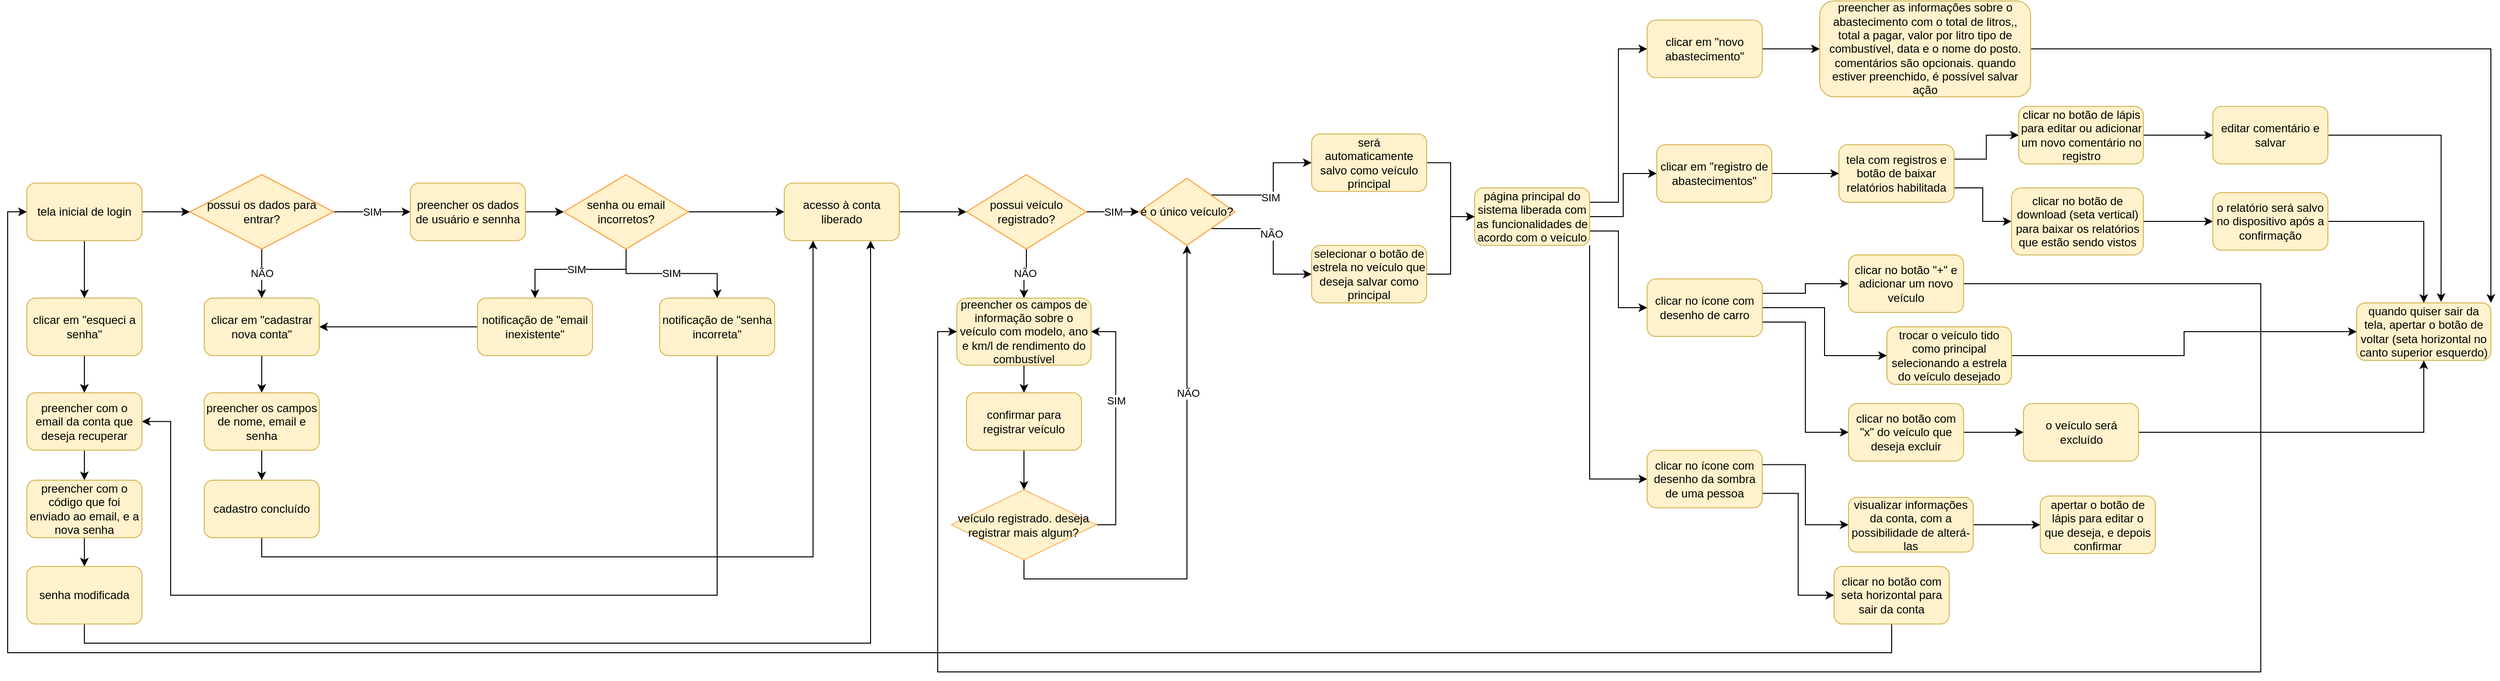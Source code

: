 <mxfile version="17.4.2" type="google"><diagram id="ZoI_1ui2Zdxoqg4NZlfS" name="Page-1"><mxGraphModel grid="1" page="1" gridSize="10" guides="1" tooltips="1" connect="1" arrows="1" fold="1" pageScale="1" pageWidth="5000" pageHeight="5000" math="0" shadow="0"><root><mxCell id="0"/><mxCell id="1" parent="0"/><mxCell id="pUQpOhqcm3GhrHdjvnAf-39" style="edgeStyle=orthogonalEdgeStyle;rounded=0;orthogonalLoop=1;jettySize=auto;html=1;exitX=0;exitY=0.5;exitDx=0;exitDy=0;entryX=1;entryY=0.5;entryDx=0;entryDy=0;" edge="1" parent="1" source="pUQpOhqcm3GhrHdjvnAf-1" target="pUQpOhqcm3GhrHdjvnAf-13"><mxGeometry relative="1" as="geometry"/></mxCell><mxCell id="pUQpOhqcm3GhrHdjvnAf-1" value="notificação de &quot;email inexistente&quot;" style="rounded=1;whiteSpace=wrap;html=1;fillColor=#fff2cc;strokeColor=#d6b656;" vertex="1" parent="1"><mxGeometry x="530" y="240" width="120" height="60" as="geometry"/></mxCell><mxCell id="pUQpOhqcm3GhrHdjvnAf-35" style="edgeStyle=orthogonalEdgeStyle;rounded=0;orthogonalLoop=1;jettySize=auto;html=1;exitX=1;exitY=0.5;exitDx=0;exitDy=0;entryX=0;entryY=0.5;entryDx=0;entryDy=0;" edge="1" parent="1" source="pUQpOhqcm3GhrHdjvnAf-3" target="pUQpOhqcm3GhrHdjvnAf-5"><mxGeometry relative="1" as="geometry"/></mxCell><mxCell id="pUQpOhqcm3GhrHdjvnAf-3" value="preencher os dados de usuário e sennha" style="rounded=1;whiteSpace=wrap;html=1;fillColor=#fff2cc;strokeColor=#d6b656;" vertex="1" parent="1"><mxGeometry x="460" y="120" width="120" height="60" as="geometry"/></mxCell><mxCell id="pUQpOhqcm3GhrHdjvnAf-41" style="edgeStyle=orthogonalEdgeStyle;rounded=0;orthogonalLoop=1;jettySize=auto;html=1;exitX=0.5;exitY=1;exitDx=0;exitDy=0;entryX=0.5;entryY=0;entryDx=0;entryDy=0;" edge="1" parent="1" source="pUQpOhqcm3GhrHdjvnAf-4" target="pUQpOhqcm3GhrHdjvnAf-12"><mxGeometry relative="1" as="geometry"/></mxCell><mxCell id="pUQpOhqcm3GhrHdjvnAf-42" style="edgeStyle=orthogonalEdgeStyle;rounded=0;orthogonalLoop=1;jettySize=auto;html=1;exitX=1;exitY=0.5;exitDx=0;exitDy=0;entryX=0;entryY=0.5;entryDx=0;entryDy=0;" edge="1" parent="1" source="pUQpOhqcm3GhrHdjvnAf-4" target="pUQpOhqcm3GhrHdjvnAf-19"><mxGeometry relative="1" as="geometry"/></mxCell><mxCell id="pUQpOhqcm3GhrHdjvnAf-4" value="tela inicial de login&lt;br&gt;" style="rounded=1;whiteSpace=wrap;html=1;fillColor=#fff2cc;strokeColor=#d6b656;" vertex="1" parent="1"><mxGeometry x="60" y="120" width="120" height="60" as="geometry"/></mxCell><mxCell id="pUQpOhqcm3GhrHdjvnAf-37" value="SIM" style="edgeStyle=orthogonalEdgeStyle;rounded=0;orthogonalLoop=1;jettySize=auto;html=1;exitX=0.5;exitY=1;exitDx=0;exitDy=0;entryX=0.5;entryY=0;entryDx=0;entryDy=0;" edge="1" parent="1" source="pUQpOhqcm3GhrHdjvnAf-5" target="pUQpOhqcm3GhrHdjvnAf-1"><mxGeometry relative="1" as="geometry"><Array as="points"><mxPoint x="685" y="210"/><mxPoint x="590" y="210"/></Array></mxGeometry></mxCell><mxCell id="pUQpOhqcm3GhrHdjvnAf-38" value="SIM" style="edgeStyle=orthogonalEdgeStyle;rounded=0;orthogonalLoop=1;jettySize=auto;html=1;entryX=0.5;entryY=0;entryDx=0;entryDy=0;" edge="1" parent="1" source="pUQpOhqcm3GhrHdjvnAf-5" target="pUQpOhqcm3GhrHdjvnAf-10"><mxGeometry relative="1" as="geometry"/></mxCell><mxCell id="pUQpOhqcm3GhrHdjvnAf-49" style="edgeStyle=orthogonalEdgeStyle;rounded=0;orthogonalLoop=1;jettySize=auto;html=1;exitX=1;exitY=0.5;exitDx=0;exitDy=0;entryX=0;entryY=0.5;entryDx=0;entryDy=0;" edge="1" parent="1" source="pUQpOhqcm3GhrHdjvnAf-5" target="pUQpOhqcm3GhrHdjvnAf-14"><mxGeometry relative="1" as="geometry"/></mxCell><mxCell id="pUQpOhqcm3GhrHdjvnAf-5" value="senha ou email incorretos?" style="rhombus;whiteSpace=wrap;html=1;fillColor=#fff2cc;strokeColor=#FF9933;" vertex="1" parent="1"><mxGeometry x="620" y="111.25" width="130" height="77.5" as="geometry"/></mxCell><mxCell id="pUQpOhqcm3GhrHdjvnAf-51" style="edgeStyle=orthogonalEdgeStyle;rounded=0;orthogonalLoop=1;jettySize=auto;html=1;exitX=0.5;exitY=1;exitDx=0;exitDy=0;entryX=0.25;entryY=1;entryDx=0;entryDy=0;" edge="1" parent="1" source="pUQpOhqcm3GhrHdjvnAf-6" target="pUQpOhqcm3GhrHdjvnAf-14"><mxGeometry relative="1" as="geometry"/></mxCell><mxCell id="pUQpOhqcm3GhrHdjvnAf-6" value="cadastro concluído" style="rounded=1;whiteSpace=wrap;html=1;fillColor=#fff2cc;strokeColor=#d6b656;" vertex="1" parent="1"><mxGeometry x="245" y="430" width="120" height="60" as="geometry"/></mxCell><mxCell id="pUQpOhqcm3GhrHdjvnAf-45" style="edgeStyle=orthogonalEdgeStyle;rounded=0;orthogonalLoop=1;jettySize=auto;html=1;exitX=0.5;exitY=1;exitDx=0;exitDy=0;" edge="1" parent="1" source="pUQpOhqcm3GhrHdjvnAf-7" target="pUQpOhqcm3GhrHdjvnAf-8"><mxGeometry relative="1" as="geometry"/></mxCell><mxCell id="pUQpOhqcm3GhrHdjvnAf-7" value="preencher com o código que foi enviado ao email, e a nova senha" style="rounded=1;whiteSpace=wrap;html=1;fillColor=#fff2cc;strokeColor=#d6b656;" vertex="1" parent="1"><mxGeometry x="60" y="430" width="120" height="60" as="geometry"/></mxCell><mxCell id="pUQpOhqcm3GhrHdjvnAf-48" style="edgeStyle=orthogonalEdgeStyle;rounded=0;orthogonalLoop=1;jettySize=auto;html=1;exitX=0.5;exitY=1;exitDx=0;exitDy=0;entryX=0.75;entryY=1;entryDx=0;entryDy=0;" edge="1" parent="1" source="pUQpOhqcm3GhrHdjvnAf-8" target="pUQpOhqcm3GhrHdjvnAf-14"><mxGeometry relative="1" as="geometry"><mxPoint x="920" y="190" as="targetPoint"/></mxGeometry></mxCell><mxCell id="pUQpOhqcm3GhrHdjvnAf-8" value="senha modificada" style="rounded=1;whiteSpace=wrap;html=1;fillColor=#fff2cc;strokeColor=#d6b656;" vertex="1" parent="1"><mxGeometry x="60" y="520" width="120" height="60" as="geometry"/></mxCell><mxCell id="pUQpOhqcm3GhrHdjvnAf-55" style="edgeStyle=orthogonalEdgeStyle;rounded=0;orthogonalLoop=1;jettySize=auto;html=1;exitX=0.5;exitY=1;exitDx=0;exitDy=0;entryX=1;entryY=0.5;entryDx=0;entryDy=0;" edge="1" parent="1" source="pUQpOhqcm3GhrHdjvnAf-10" target="pUQpOhqcm3GhrHdjvnAf-11"><mxGeometry relative="1" as="geometry"><Array as="points"><mxPoint x="780" y="550"/><mxPoint x="210" y="550"/><mxPoint x="210" y="369"/></Array></mxGeometry></mxCell><mxCell id="pUQpOhqcm3GhrHdjvnAf-10" value="notificação de &quot;senha incorreta&quot;" style="rounded=1;whiteSpace=wrap;html=1;fillColor=#fff2cc;strokeColor=#d6b656;" vertex="1" parent="1"><mxGeometry x="720" y="240" width="120" height="60" as="geometry"/></mxCell><mxCell id="pUQpOhqcm3GhrHdjvnAf-44" style="edgeStyle=orthogonalEdgeStyle;rounded=0;orthogonalLoop=1;jettySize=auto;html=1;exitX=0.5;exitY=1;exitDx=0;exitDy=0;entryX=0.5;entryY=0;entryDx=0;entryDy=0;" edge="1" parent="1" source="pUQpOhqcm3GhrHdjvnAf-11" target="pUQpOhqcm3GhrHdjvnAf-7"><mxGeometry relative="1" as="geometry"/></mxCell><mxCell id="pUQpOhqcm3GhrHdjvnAf-11" value="preencher com o email da conta que deseja recuperar" style="rounded=1;whiteSpace=wrap;html=1;fillColor=#fff2cc;strokeColor=#d6b656;" vertex="1" parent="1"><mxGeometry x="60" y="338.75" width="120" height="60" as="geometry"/></mxCell><mxCell id="pUQpOhqcm3GhrHdjvnAf-43" style="edgeStyle=orthogonalEdgeStyle;rounded=0;orthogonalLoop=1;jettySize=auto;html=1;exitX=0.5;exitY=1;exitDx=0;exitDy=0;entryX=0.5;entryY=0;entryDx=0;entryDy=0;" edge="1" parent="1" source="pUQpOhqcm3GhrHdjvnAf-12" target="pUQpOhqcm3GhrHdjvnAf-11"><mxGeometry relative="1" as="geometry"/></mxCell><mxCell id="pUQpOhqcm3GhrHdjvnAf-12" value="clicar em &quot;esqueci a senha&quot;" style="rounded=1;whiteSpace=wrap;html=1;fillColor=#fff2cc;strokeColor=#d6b656;" vertex="1" parent="1"><mxGeometry x="60" y="240" width="120" height="60" as="geometry"/></mxCell><mxCell id="pUQpOhqcm3GhrHdjvnAf-34" style="edgeStyle=orthogonalEdgeStyle;rounded=0;orthogonalLoop=1;jettySize=auto;html=1;exitX=0.5;exitY=1;exitDx=0;exitDy=0;entryX=0.5;entryY=0;entryDx=0;entryDy=0;" edge="1" parent="1" source="pUQpOhqcm3GhrHdjvnAf-13" target="pUQpOhqcm3GhrHdjvnAf-22"><mxGeometry relative="1" as="geometry"/></mxCell><mxCell id="pUQpOhqcm3GhrHdjvnAf-13" value="clicar em &quot;cadastrar nova conta&quot;" style="rounded=1;whiteSpace=wrap;html=1;fillColor=#fff2cc;strokeColor=#d6b656;" vertex="1" parent="1"><mxGeometry x="245" y="240" width="120" height="60" as="geometry"/></mxCell><mxCell id="pUQpOhqcm3GhrHdjvnAf-56" style="edgeStyle=orthogonalEdgeStyle;rounded=0;orthogonalLoop=1;jettySize=auto;html=1;exitX=1;exitY=0.5;exitDx=0;exitDy=0;entryX=0;entryY=0.5;entryDx=0;entryDy=0;" edge="1" parent="1" source="pUQpOhqcm3GhrHdjvnAf-14" target="pUQpOhqcm3GhrHdjvnAf-17"><mxGeometry relative="1" as="geometry"/></mxCell><mxCell id="pUQpOhqcm3GhrHdjvnAf-14" value="acesso à conta liberado" style="rounded=1;whiteSpace=wrap;html=1;fillColor=#fff2cc;strokeColor=#d6b656;" vertex="1" parent="1"><mxGeometry x="850" y="120" width="120" height="60" as="geometry"/></mxCell><mxCell id="pUQpOhqcm3GhrHdjvnAf-65" value="NÃO" style="edgeStyle=orthogonalEdgeStyle;rounded=0;orthogonalLoop=1;jettySize=auto;html=1;exitX=0.5;exitY=1;exitDx=0;exitDy=0;entryX=0.5;entryY=0;entryDx=0;entryDy=0;" edge="1" parent="1" source="pUQpOhqcm3GhrHdjvnAf-17" target="pUQpOhqcm3GhrHdjvnAf-61"><mxGeometry relative="1" as="geometry"/></mxCell><mxCell id="HokVflq2VfqwQv7ntt71-1" value="SIM" style="edgeStyle=orthogonalEdgeStyle;rounded=0;orthogonalLoop=1;jettySize=auto;html=1;exitX=1;exitY=0.5;exitDx=0;exitDy=0;entryX=0;entryY=0.5;entryDx=0;entryDy=0;" edge="1" parent="1" source="pUQpOhqcm3GhrHdjvnAf-17" target="RvIB7qG2iBsOtvZEFiWz-10"><mxGeometry relative="1" as="geometry"/></mxCell><mxCell id="pUQpOhqcm3GhrHdjvnAf-17" value="possui veículo registrado?" style="rhombus;whiteSpace=wrap;html=1;fillColor=#fff2cc;strokeColor=#FF9933;" vertex="1" parent="1"><mxGeometry x="1040" y="111.25" width="125" height="77.5" as="geometry"/></mxCell><mxCell id="pUQpOhqcm3GhrHdjvnAf-27" value="NÃO" style="edgeStyle=orthogonalEdgeStyle;rounded=0;orthogonalLoop=1;jettySize=auto;html=1;" edge="1" parent="1" source="pUQpOhqcm3GhrHdjvnAf-19" target="pUQpOhqcm3GhrHdjvnAf-13"><mxGeometry relative="1" as="geometry"/></mxCell><mxCell id="pUQpOhqcm3GhrHdjvnAf-30" value="SIM" style="edgeStyle=orthogonalEdgeStyle;rounded=0;orthogonalLoop=1;jettySize=auto;html=1;" edge="1" parent="1" source="pUQpOhqcm3GhrHdjvnAf-19" target="pUQpOhqcm3GhrHdjvnAf-3"><mxGeometry relative="1" as="geometry"><Array as="points"><mxPoint x="410" y="150"/><mxPoint x="410" y="150"/></Array></mxGeometry></mxCell><mxCell id="pUQpOhqcm3GhrHdjvnAf-19" value="possui os dados para entrar?" style="rhombus;whiteSpace=wrap;html=1;fillColor=#fff2cc;strokeColor=#FF9933;" vertex="1" parent="1"><mxGeometry x="230" y="111.25" width="150" height="77.5" as="geometry"/></mxCell><mxCell id="RvIB7qG2iBsOtvZEFiWz-1" style="edgeStyle=orthogonalEdgeStyle;rounded=0;orthogonalLoop=1;jettySize=auto;html=1;exitX=1;exitY=0.5;exitDx=0;exitDy=0;entryX=1;entryY=0.5;entryDx=0;entryDy=0;" edge="1" parent="1" source="pUQpOhqcm3GhrHdjvnAf-20" target="pUQpOhqcm3GhrHdjvnAf-61"><mxGeometry relative="1" as="geometry"/></mxCell><mxCell id="RvIB7qG2iBsOtvZEFiWz-2" value="SIM" style="edgeLabel;html=1;align=center;verticalAlign=middle;resizable=0;points=[];" connectable="0" vertex="1" parent="RvIB7qG2iBsOtvZEFiWz-1"><mxGeometry x="0.209" relative="1" as="geometry"><mxPoint as="offset"/></mxGeometry></mxCell><mxCell id="RvIB7qG2iBsOtvZEFiWz-3" style="edgeStyle=orthogonalEdgeStyle;rounded=0;orthogonalLoop=1;jettySize=auto;html=1;exitX=0.5;exitY=1;exitDx=0;exitDy=0;entryX=0.5;entryY=1;entryDx=0;entryDy=0;" edge="1" parent="1" source="pUQpOhqcm3GhrHdjvnAf-20" target="RvIB7qG2iBsOtvZEFiWz-10"><mxGeometry relative="1" as="geometry"><mxPoint x="1270" y="200" as="targetPoint"/></mxGeometry></mxCell><mxCell id="RvIB7qG2iBsOtvZEFiWz-4" value="NÃO" style="edgeLabel;html=1;align=center;verticalAlign=middle;resizable=0;points=[];" connectable="0" vertex="1" parent="RvIB7qG2iBsOtvZEFiWz-3"><mxGeometry x="0.427" y="-1" relative="1" as="geometry"><mxPoint as="offset"/></mxGeometry></mxCell><mxCell id="pUQpOhqcm3GhrHdjvnAf-20" value="veículo registrado. deseja registrar mais algum?" style="rhombus;whiteSpace=wrap;html=1;fillColor=#fff2cc;strokeColor=#FFB366;" vertex="1" parent="1"><mxGeometry x="1024.38" y="440" width="151.25" height="73" as="geometry"/></mxCell><mxCell id="pUQpOhqcm3GhrHdjvnAf-33" style="edgeStyle=orthogonalEdgeStyle;rounded=0;orthogonalLoop=1;jettySize=auto;html=1;exitX=0.5;exitY=1;exitDx=0;exitDy=0;entryX=0.5;entryY=0;entryDx=0;entryDy=0;" edge="1" parent="1" source="pUQpOhqcm3GhrHdjvnAf-22" target="pUQpOhqcm3GhrHdjvnAf-6"><mxGeometry relative="1" as="geometry"/></mxCell><mxCell id="pUQpOhqcm3GhrHdjvnAf-22" value="preencher os campos de nome, email e senha" style="rounded=1;whiteSpace=wrap;html=1;fillColor=#fff2cc;strokeColor=#d6b656;" vertex="1" parent="1"><mxGeometry x="245" y="338.75" width="120" height="60" as="geometry"/></mxCell><mxCell id="RvIB7qG2iBsOtvZEFiWz-12" style="edgeStyle=orthogonalEdgeStyle;rounded=0;orthogonalLoop=1;jettySize=auto;html=1;exitX=1;exitY=0.25;exitDx=0;exitDy=0;entryX=0;entryY=0.5;entryDx=0;entryDy=0;" edge="1" parent="1" source="pUQpOhqcm3GhrHdjvnAf-57" target="RvIB7qG2iBsOtvZEFiWz-8"><mxGeometry relative="1" as="geometry"/></mxCell><mxCell id="HokVflq2VfqwQv7ntt71-43" style="edgeStyle=orthogonalEdgeStyle;rounded=0;orthogonalLoop=1;jettySize=auto;html=1;exitX=1;exitY=0.5;exitDx=0;exitDy=0;entryX=0;entryY=0.5;entryDx=0;entryDy=0;" edge="1" parent="1" source="pUQpOhqcm3GhrHdjvnAf-57" target="RvIB7qG2iBsOtvZEFiWz-7"><mxGeometry relative="1" as="geometry"/></mxCell><mxCell id="HokVflq2VfqwQv7ntt71-44" style="edgeStyle=orthogonalEdgeStyle;rounded=0;orthogonalLoop=1;jettySize=auto;html=1;exitX=1;exitY=0.75;exitDx=0;exitDy=0;entryX=0;entryY=0.5;entryDx=0;entryDy=0;" edge="1" parent="1" source="pUQpOhqcm3GhrHdjvnAf-57" target="pUQpOhqcm3GhrHdjvnAf-58"><mxGeometry relative="1" as="geometry"/></mxCell><mxCell id="pUQpOhqcm3GhrHdjvnAf-57" value="clicar no ícone com desenho de carro" style="rounded=1;whiteSpace=wrap;html=1;strokeColor=#d6b656;fillColor=#fff2cc;" vertex="1" parent="1"><mxGeometry x="1750" y="220" width="120" height="60" as="geometry"/></mxCell><mxCell id="HokVflq2VfqwQv7ntt71-67" style="edgeStyle=orthogonalEdgeStyle;rounded=0;orthogonalLoop=1;jettySize=auto;html=1;exitX=1;exitY=0.5;exitDx=0;exitDy=0;entryX=0;entryY=0.5;entryDx=0;entryDy=0;" edge="1" parent="1" source="pUQpOhqcm3GhrHdjvnAf-58" target="HokVflq2VfqwQv7ntt71-66"><mxGeometry relative="1" as="geometry"/></mxCell><mxCell id="pUQpOhqcm3GhrHdjvnAf-58" value="clicar no botão com &quot;x&quot; do veículo que deseja excluir" style="rounded=1;whiteSpace=wrap;html=1;strokeColor=#d6b656;fillColor=#fff2cc;" vertex="1" parent="1"><mxGeometry x="1960" y="350" width="120" height="60" as="geometry"/></mxCell><mxCell id="pUQpOhqcm3GhrHdjvnAf-67" value="" style="edgeStyle=orthogonalEdgeStyle;rounded=0;orthogonalLoop=1;jettySize=auto;html=1;entryX=0.5;entryY=0;entryDx=0;entryDy=0;" edge="1" parent="1" source="pUQpOhqcm3GhrHdjvnAf-60" target="pUQpOhqcm3GhrHdjvnAf-20"><mxGeometry relative="1" as="geometry"><mxPoint x="1100.059" y="430" as="targetPoint"/></mxGeometry></mxCell><mxCell id="pUQpOhqcm3GhrHdjvnAf-60" value="confirmar para registrar veículo" style="rounded=1;whiteSpace=wrap;html=1;strokeColor=#d6b656;fillColor=#fff2cc;" vertex="1" parent="1"><mxGeometry x="1040" y="338.75" width="120" height="60" as="geometry"/></mxCell><mxCell id="pUQpOhqcm3GhrHdjvnAf-66" style="edgeStyle=orthogonalEdgeStyle;rounded=0;orthogonalLoop=1;jettySize=auto;html=1;exitX=0.5;exitY=1;exitDx=0;exitDy=0;entryX=0.5;entryY=0;entryDx=0;entryDy=0;" edge="1" parent="1" source="pUQpOhqcm3GhrHdjvnAf-61" target="pUQpOhqcm3GhrHdjvnAf-60"><mxGeometry relative="1" as="geometry"/></mxCell><mxCell id="pUQpOhqcm3GhrHdjvnAf-61" value="preencher os campos de informação sobre o veículo com modelo, ano e km/l de rendimento do combustível" style="rounded=1;whiteSpace=wrap;html=1;strokeColor=#d6b656;fillColor=#fff2cc;" vertex="1" parent="1"><mxGeometry x="1030" y="240" width="140" height="70" as="geometry"/></mxCell><mxCell id="HokVflq2VfqwQv7ntt71-27" style="edgeStyle=orthogonalEdgeStyle;rounded=0;orthogonalLoop=1;jettySize=auto;html=1;exitX=1;exitY=0.5;exitDx=0;exitDy=0;entryX=0;entryY=0.5;entryDx=0;entryDy=0;" edge="1" parent="1" source="pUQpOhqcm3GhrHdjvnAf-62" target="HokVflq2VfqwQv7ntt71-17"><mxGeometry relative="1" as="geometry"/></mxCell><mxCell id="HokVflq2VfqwQv7ntt71-42" style="edgeStyle=orthogonalEdgeStyle;rounded=0;orthogonalLoop=1;jettySize=auto;html=1;exitX=1;exitY=0.25;exitDx=0;exitDy=0;entryX=0;entryY=0.5;entryDx=0;entryDy=0;" edge="1" parent="1" source="pUQpOhqcm3GhrHdjvnAf-62" target="HokVflq2VfqwQv7ntt71-19"><mxGeometry relative="1" as="geometry"/></mxCell><mxCell id="HokVflq2VfqwQv7ntt71-45" style="edgeStyle=orthogonalEdgeStyle;rounded=0;orthogonalLoop=1;jettySize=auto;html=1;exitX=1;exitY=0.75;exitDx=0;exitDy=0;entryX=0;entryY=0.5;entryDx=0;entryDy=0;" edge="1" parent="1" source="pUQpOhqcm3GhrHdjvnAf-62" target="pUQpOhqcm3GhrHdjvnAf-57"><mxGeometry relative="1" as="geometry"/></mxCell><mxCell id="HokVflq2VfqwQv7ntt71-48" style="edgeStyle=orthogonalEdgeStyle;rounded=0;orthogonalLoop=1;jettySize=auto;html=1;exitX=1;exitY=1;exitDx=0;exitDy=0;entryX=0;entryY=0.5;entryDx=0;entryDy=0;" edge="1" parent="1" source="pUQpOhqcm3GhrHdjvnAf-62" target="HokVflq2VfqwQv7ntt71-46"><mxGeometry relative="1" as="geometry"/></mxCell><mxCell id="pUQpOhqcm3GhrHdjvnAf-62" value="página principal do sistema liberada com as funcionalidades de acordo com o veículo" style="rounded=1;whiteSpace=wrap;html=1;strokeColor=#d6b656;fillColor=#fff2cc;" vertex="1" parent="1"><mxGeometry x="1570" y="125" width="120" height="60" as="geometry"/></mxCell><mxCell id="HokVflq2VfqwQv7ntt71-13" style="edgeStyle=orthogonalEdgeStyle;rounded=0;orthogonalLoop=1;jettySize=auto;html=1;exitX=1;exitY=0.5;exitDx=0;exitDy=0;" edge="1" parent="1" source="RvIB7qG2iBsOtvZEFiWz-5" target="pUQpOhqcm3GhrHdjvnAf-62"><mxGeometry relative="1" as="geometry"/></mxCell><mxCell id="RvIB7qG2iBsOtvZEFiWz-5" value="selecionar o botão de estrela no veículo que deseja salvar como principal" style="rounded=1;whiteSpace=wrap;html=1;strokeColor=#d6b656;fillColor=#fff2cc;" vertex="1" parent="1"><mxGeometry x="1400" y="185" width="120" height="60" as="geometry"/></mxCell><mxCell id="HokVflq2VfqwQv7ntt71-15" style="edgeStyle=orthogonalEdgeStyle;rounded=0;orthogonalLoop=1;jettySize=auto;html=1;exitX=1;exitY=0.5;exitDx=0;exitDy=0;entryX=0;entryY=0.5;entryDx=0;entryDy=0;" edge="1" parent="1" source="RvIB7qG2iBsOtvZEFiWz-6" target="pUQpOhqcm3GhrHdjvnAf-62"><mxGeometry relative="1" as="geometry"/></mxCell><mxCell id="RvIB7qG2iBsOtvZEFiWz-6" value="será automaticamente salvo como veículo principal" style="rounded=1;whiteSpace=wrap;html=1;strokeColor=#d6b656;fillColor=#fff2cc;" vertex="1" parent="1"><mxGeometry x="1400" y="68.75" width="120" height="60" as="geometry"/></mxCell><mxCell id="HokVflq2VfqwQv7ntt71-64" style="edgeStyle=orthogonalEdgeStyle;rounded=0;orthogonalLoop=1;jettySize=auto;html=1;exitX=1;exitY=0.5;exitDx=0;exitDy=0;entryX=0;entryY=0.5;entryDx=0;entryDy=0;" edge="1" parent="1" source="RvIB7qG2iBsOtvZEFiWz-7" target="HokVflq2VfqwQv7ntt71-53"><mxGeometry relative="1" as="geometry"/></mxCell><mxCell id="RvIB7qG2iBsOtvZEFiWz-7" value="trocar o veículo tido como principal selecionando a estrela do veículo desejado" style="rounded=1;whiteSpace=wrap;html=1;strokeColor=#d6b656;fillColor=#fff2cc;" vertex="1" parent="1"><mxGeometry x="2000" y="270" width="130" height="60" as="geometry"/></mxCell><mxCell id="HokVflq2VfqwQv7ntt71-9" style="edgeStyle=orthogonalEdgeStyle;rounded=0;orthogonalLoop=1;jettySize=auto;html=1;exitX=1;exitY=0;exitDx=0;exitDy=0;entryX=0;entryY=0.5;entryDx=0;entryDy=0;" edge="1" parent="1" source="RvIB7qG2iBsOtvZEFiWz-10" target="RvIB7qG2iBsOtvZEFiWz-6"><mxGeometry relative="1" as="geometry"/></mxCell><mxCell id="HokVflq2VfqwQv7ntt71-11" value="SIM" style="edgeLabel;html=1;align=center;verticalAlign=middle;resizable=0;points=[];" connectable="0" vertex="1" parent="HokVflq2VfqwQv7ntt71-9"><mxGeometry x="-0.112" y="-1" relative="1" as="geometry"><mxPoint y="1" as="offset"/></mxGeometry></mxCell><mxCell id="HokVflq2VfqwQv7ntt71-10" style="edgeStyle=orthogonalEdgeStyle;rounded=0;orthogonalLoop=1;jettySize=auto;html=1;exitX=1;exitY=1;exitDx=0;exitDy=0;entryX=0;entryY=0.5;entryDx=0;entryDy=0;" edge="1" parent="1" source="RvIB7qG2iBsOtvZEFiWz-10" target="RvIB7qG2iBsOtvZEFiWz-5"><mxGeometry relative="1" as="geometry"/></mxCell><mxCell id="HokVflq2VfqwQv7ntt71-12" value="NÃO" style="edgeLabel;html=1;align=center;verticalAlign=middle;resizable=0;points=[];" connectable="0" vertex="1" parent="HokVflq2VfqwQv7ntt71-10"><mxGeometry x="-0.075" y="-2" relative="1" as="geometry"><mxPoint as="offset"/></mxGeometry></mxCell><mxCell id="RvIB7qG2iBsOtvZEFiWz-10" value="é o único veículo?" style="rhombus;whiteSpace=wrap;html=1;strokeColor=#FF9933;fillColor=#fff2cc;" vertex="1" parent="1"><mxGeometry x="1220" y="115" width="100" height="70" as="geometry"/></mxCell><mxCell id="HokVflq2VfqwQv7ntt71-63" style="edgeStyle=orthogonalEdgeStyle;rounded=0;orthogonalLoop=1;jettySize=auto;html=1;exitX=1;exitY=0.5;exitDx=0;exitDy=0;entryX=0;entryY=0.5;entryDx=0;entryDy=0;" edge="1" parent="1" source="RvIB7qG2iBsOtvZEFiWz-8" target="pUQpOhqcm3GhrHdjvnAf-61"><mxGeometry relative="1" as="geometry"><Array as="points"><mxPoint x="2390" y="225"/><mxPoint x="2390" y="630"/><mxPoint x="1010" y="630"/><mxPoint x="1010" y="275"/></Array></mxGeometry></mxCell><mxCell id="RvIB7qG2iBsOtvZEFiWz-8" value="clicar no botão &quot;+&quot; e adicionar um novo veículo" style="rounded=1;whiteSpace=wrap;html=1;strokeColor=#d6b656;fillColor=#fff2cc;" vertex="1" parent="1"><mxGeometry x="1960" y="195" width="120" height="60" as="geometry"/></mxCell><mxCell id="HokVflq2VfqwQv7ntt71-30" style="edgeStyle=orthogonalEdgeStyle;rounded=0;orthogonalLoop=1;jettySize=auto;html=1;exitX=1;exitY=0.25;exitDx=0;exitDy=0;entryX=0;entryY=0.5;entryDx=0;entryDy=0;" edge="1" parent="1" source="HokVflq2VfqwQv7ntt71-16" target="HokVflq2VfqwQv7ntt71-37"><mxGeometry relative="1" as="geometry"><mxPoint x="2160" y="20" as="targetPoint"/></mxGeometry></mxCell><mxCell id="HokVflq2VfqwQv7ntt71-39" style="edgeStyle=orthogonalEdgeStyle;rounded=0;orthogonalLoop=1;jettySize=auto;html=1;exitX=1;exitY=0.75;exitDx=0;exitDy=0;entryX=0;entryY=0.5;entryDx=0;entryDy=0;" edge="1" parent="1" source="HokVflq2VfqwQv7ntt71-16" target="HokVflq2VfqwQv7ntt71-38"><mxGeometry relative="1" as="geometry"/></mxCell><mxCell id="HokVflq2VfqwQv7ntt71-16" value="tela com registros e botão de baixar relatórios habilitada" style="rounded=1;whiteSpace=wrap;html=1;strokeColor=#d6b656;fillColor=#fff2cc;" vertex="1" parent="1"><mxGeometry x="1950" y="80" width="120" height="60" as="geometry"/></mxCell><mxCell id="HokVflq2VfqwQv7ntt71-29" style="edgeStyle=orthogonalEdgeStyle;rounded=0;orthogonalLoop=1;jettySize=auto;html=1;exitX=1;exitY=0.5;exitDx=0;exitDy=0;entryX=0;entryY=0.5;entryDx=0;entryDy=0;" edge="1" parent="1" source="HokVflq2VfqwQv7ntt71-17" target="HokVflq2VfqwQv7ntt71-16"><mxGeometry relative="1" as="geometry"/></mxCell><mxCell id="HokVflq2VfqwQv7ntt71-17" value="clicar em &quot;registro de abastecimentos&quot;" style="rounded=1;whiteSpace=wrap;html=1;strokeColor=#d6b656;fillColor=#fff2cc;" vertex="1" parent="1"><mxGeometry x="1760" y="80" width="120" height="60" as="geometry"/></mxCell><mxCell id="HokVflq2VfqwQv7ntt71-61" style="edgeStyle=orthogonalEdgeStyle;rounded=0;orthogonalLoop=1;jettySize=auto;html=1;exitX=1;exitY=0.5;exitDx=0;exitDy=0;entryX=1;entryY=0;entryDx=0;entryDy=0;" edge="1" parent="1" source="HokVflq2VfqwQv7ntt71-18" target="HokVflq2VfqwQv7ntt71-53"><mxGeometry relative="1" as="geometry"/></mxCell><mxCell id="HokVflq2VfqwQv7ntt71-18" value="preencher as informações sobre o abastecimento com o total de litros,, total a pagar, valor por litro tipo de combustível, data e o nome do posto. comentários são opcionais. quando estiver preenchido, é possível salvar ação" style="rounded=1;whiteSpace=wrap;html=1;strokeColor=#d6b656;fillColor=#fff2cc;" vertex="1" parent="1"><mxGeometry x="1930" y="-70" width="220" height="100" as="geometry"/></mxCell><mxCell id="HokVflq2VfqwQv7ntt71-26" style="edgeStyle=orthogonalEdgeStyle;rounded=0;orthogonalLoop=1;jettySize=auto;html=1;exitX=1;exitY=0.5;exitDx=0;exitDy=0;entryX=0;entryY=0.5;entryDx=0;entryDy=0;" edge="1" parent="1" source="HokVflq2VfqwQv7ntt71-19" target="HokVflq2VfqwQv7ntt71-18"><mxGeometry relative="1" as="geometry"/></mxCell><mxCell id="HokVflq2VfqwQv7ntt71-19" value="clicar em &quot;novo abastecimento&quot;" style="rounded=1;whiteSpace=wrap;html=1;strokeColor=#d6b656;fillColor=#fff2cc;" vertex="1" parent="1"><mxGeometry x="1750" y="-50" width="120" height="60" as="geometry"/></mxCell><mxCell id="HokVflq2VfqwQv7ntt71-58" style="edgeStyle=orthogonalEdgeStyle;rounded=0;orthogonalLoop=1;jettySize=auto;html=1;exitX=1;exitY=0.5;exitDx=0;exitDy=0;entryX=0;entryY=0.5;entryDx=0;entryDy=0;" edge="1" parent="1" source="HokVflq2VfqwQv7ntt71-23" target="HokVflq2VfqwQv7ntt71-57"><mxGeometry relative="1" as="geometry"/></mxCell><mxCell id="HokVflq2VfqwQv7ntt71-23" value="visualizar informações da conta, com a possibilidade de alterá-las" style="rounded=1;whiteSpace=wrap;html=1;strokeColor=#d6b656;fillColor=#fff2cc;" vertex="1" parent="1"><mxGeometry x="1960" y="448" width="130" height="57" as="geometry"/></mxCell><mxCell id="HokVflq2VfqwQv7ntt71-35" style="edgeStyle=orthogonalEdgeStyle;rounded=0;orthogonalLoop=1;jettySize=auto;html=1;exitX=1;exitY=0.5;exitDx=0;exitDy=0;" edge="1" parent="1" source="HokVflq2VfqwQv7ntt71-38" target="HokVflq2VfqwQv7ntt71-34"><mxGeometry relative="1" as="geometry"><mxPoint x="2225" y="225" as="sourcePoint"/></mxGeometry></mxCell><mxCell id="HokVflq2VfqwQv7ntt71-32" style="edgeStyle=orthogonalEdgeStyle;rounded=0;orthogonalLoop=1;jettySize=auto;html=1;exitX=1;exitY=0.5;exitDx=0;exitDy=0;" edge="1" parent="1" source="HokVflq2VfqwQv7ntt71-37" target="HokVflq2VfqwQv7ntt71-33"><mxGeometry relative="1" as="geometry"><mxPoint x="2310" y="60" as="targetPoint"/><mxPoint x="2225" y="97.5" as="sourcePoint"/></mxGeometry></mxCell><mxCell id="HokVflq2VfqwQv7ntt71-60" style="edgeStyle=orthogonalEdgeStyle;rounded=0;orthogonalLoop=1;jettySize=auto;html=1;exitX=1;exitY=0.5;exitDx=0;exitDy=0;entryX=0.629;entryY=-0.017;entryDx=0;entryDy=0;entryPerimeter=0;" edge="1" parent="1" source="HokVflq2VfqwQv7ntt71-33" target="HokVflq2VfqwQv7ntt71-53"><mxGeometry relative="1" as="geometry"/></mxCell><mxCell id="HokVflq2VfqwQv7ntt71-33" value="editar comentário e salvar" style="rounded=1;whiteSpace=wrap;html=1;strokeColor=#d6b656;fillColor=#fff2cc;" vertex="1" parent="1"><mxGeometry x="2340" y="40" width="120" height="60" as="geometry"/></mxCell><mxCell id="HokVflq2VfqwQv7ntt71-59" style="edgeStyle=orthogonalEdgeStyle;rounded=0;orthogonalLoop=1;jettySize=auto;html=1;exitX=1;exitY=0.5;exitDx=0;exitDy=0;" edge="1" parent="1" source="HokVflq2VfqwQv7ntt71-34" target="HokVflq2VfqwQv7ntt71-53"><mxGeometry relative="1" as="geometry"/></mxCell><mxCell id="HokVflq2VfqwQv7ntt71-34" value="o relatório será salvo no dispositivo após a confirmação" style="rounded=1;whiteSpace=wrap;html=1;strokeColor=#d6b656;fillColor=#fff2cc;" vertex="1" parent="1"><mxGeometry x="2340" y="130" width="120" height="60" as="geometry"/></mxCell><mxCell id="HokVflq2VfqwQv7ntt71-37" value="clicar no botão de lápis para editar ou adicionar um novo comentário no registro" style="rounded=1;whiteSpace=wrap;html=1;strokeColor=#d6b656;fillColor=#fff2cc;" vertex="1" parent="1"><mxGeometry x="2137.5" y="40" width="130" height="60" as="geometry"/></mxCell><mxCell id="HokVflq2VfqwQv7ntt71-38" value="clicar no botão de download (seta vertical) para baixar os relatórios que estão sendo vistos" style="rounded=1;whiteSpace=wrap;html=1;strokeColor=#d6b656;fillColor=#fff2cc;" vertex="1" parent="1"><mxGeometry x="2130" y="125" width="137.5" height="70" as="geometry"/></mxCell><mxCell id="HokVflq2VfqwQv7ntt71-51" style="edgeStyle=orthogonalEdgeStyle;rounded=0;orthogonalLoop=1;jettySize=auto;html=1;exitX=1;exitY=0.25;exitDx=0;exitDy=0;" edge="1" parent="1" source="HokVflq2VfqwQv7ntt71-46" target="HokVflq2VfqwQv7ntt71-23"><mxGeometry relative="1" as="geometry"/></mxCell><mxCell id="HokVflq2VfqwQv7ntt71-52" style="edgeStyle=orthogonalEdgeStyle;rounded=0;orthogonalLoop=1;jettySize=auto;html=1;exitX=1;exitY=0.75;exitDx=0;exitDy=0;entryX=0;entryY=0.5;entryDx=0;entryDy=0;" edge="1" parent="1" source="HokVflq2VfqwQv7ntt71-46" target="HokVflq2VfqwQv7ntt71-49"><mxGeometry relative="1" as="geometry"/></mxCell><mxCell id="HokVflq2VfqwQv7ntt71-46" value="clicar no ícone com desenho da sombra de uma pessoa" style="rounded=1;whiteSpace=wrap;html=1;strokeColor=#d6b656;fillColor=#fff2cc;" vertex="1" parent="1"><mxGeometry x="1750" y="398.75" width="120" height="60" as="geometry"/></mxCell><mxCell id="HokVflq2VfqwQv7ntt71-56" style="edgeStyle=orthogonalEdgeStyle;rounded=0;orthogonalLoop=1;jettySize=auto;html=1;exitX=0.5;exitY=1;exitDx=0;exitDy=0;entryX=0;entryY=0.5;entryDx=0;entryDy=0;" edge="1" parent="1" source="HokVflq2VfqwQv7ntt71-49" target="pUQpOhqcm3GhrHdjvnAf-4"><mxGeometry relative="1" as="geometry"><Array as="points"><mxPoint x="2005" y="610"/><mxPoint x="40" y="610"/><mxPoint x="40" y="150"/></Array></mxGeometry></mxCell><mxCell id="HokVflq2VfqwQv7ntt71-49" value="clicar no botão com seta horizontal para sair da conta" style="rounded=1;whiteSpace=wrap;html=1;strokeColor=#d6b656;fillColor=#fff2cc;" vertex="1" parent="1"><mxGeometry x="1945" y="520" width="120" height="60" as="geometry"/></mxCell><mxCell id="HokVflq2VfqwQv7ntt71-53" value="quando quiser sair da tela, apertar o botão de voltar (seta horizontal no canto superior esquerdo)" style="rounded=1;whiteSpace=wrap;html=1;strokeColor=#d6b656;fillColor=#fff2cc;" vertex="1" parent="1"><mxGeometry x="2490" y="245" width="140" height="60" as="geometry"/></mxCell><mxCell id="HokVflq2VfqwQv7ntt71-57" value="apertar o botão de lápis para editar o que deseja, e depois confirmar" style="rounded=1;whiteSpace=wrap;html=1;strokeColor=#d6b656;fillColor=#fff2cc;" vertex="1" parent="1"><mxGeometry x="2160" y="446.5" width="120" height="60" as="geometry"/></mxCell><mxCell id="HokVflq2VfqwQv7ntt71-68" style="edgeStyle=orthogonalEdgeStyle;rounded=0;orthogonalLoop=1;jettySize=auto;html=1;exitX=1;exitY=0.5;exitDx=0;exitDy=0;entryX=0.5;entryY=1;entryDx=0;entryDy=0;" edge="1" parent="1" source="HokVflq2VfqwQv7ntt71-66" target="HokVflq2VfqwQv7ntt71-53"><mxGeometry relative="1" as="geometry"/></mxCell><mxCell id="HokVflq2VfqwQv7ntt71-66" value="o veículo será excluído" style="rounded=1;whiteSpace=wrap;html=1;strokeColor=#d6b656;fillColor=#fff2cc;" vertex="1" parent="1"><mxGeometry x="2142.5" y="350" width="120" height="60" as="geometry"/></mxCell></root></mxGraphModel></diagram></mxfile>